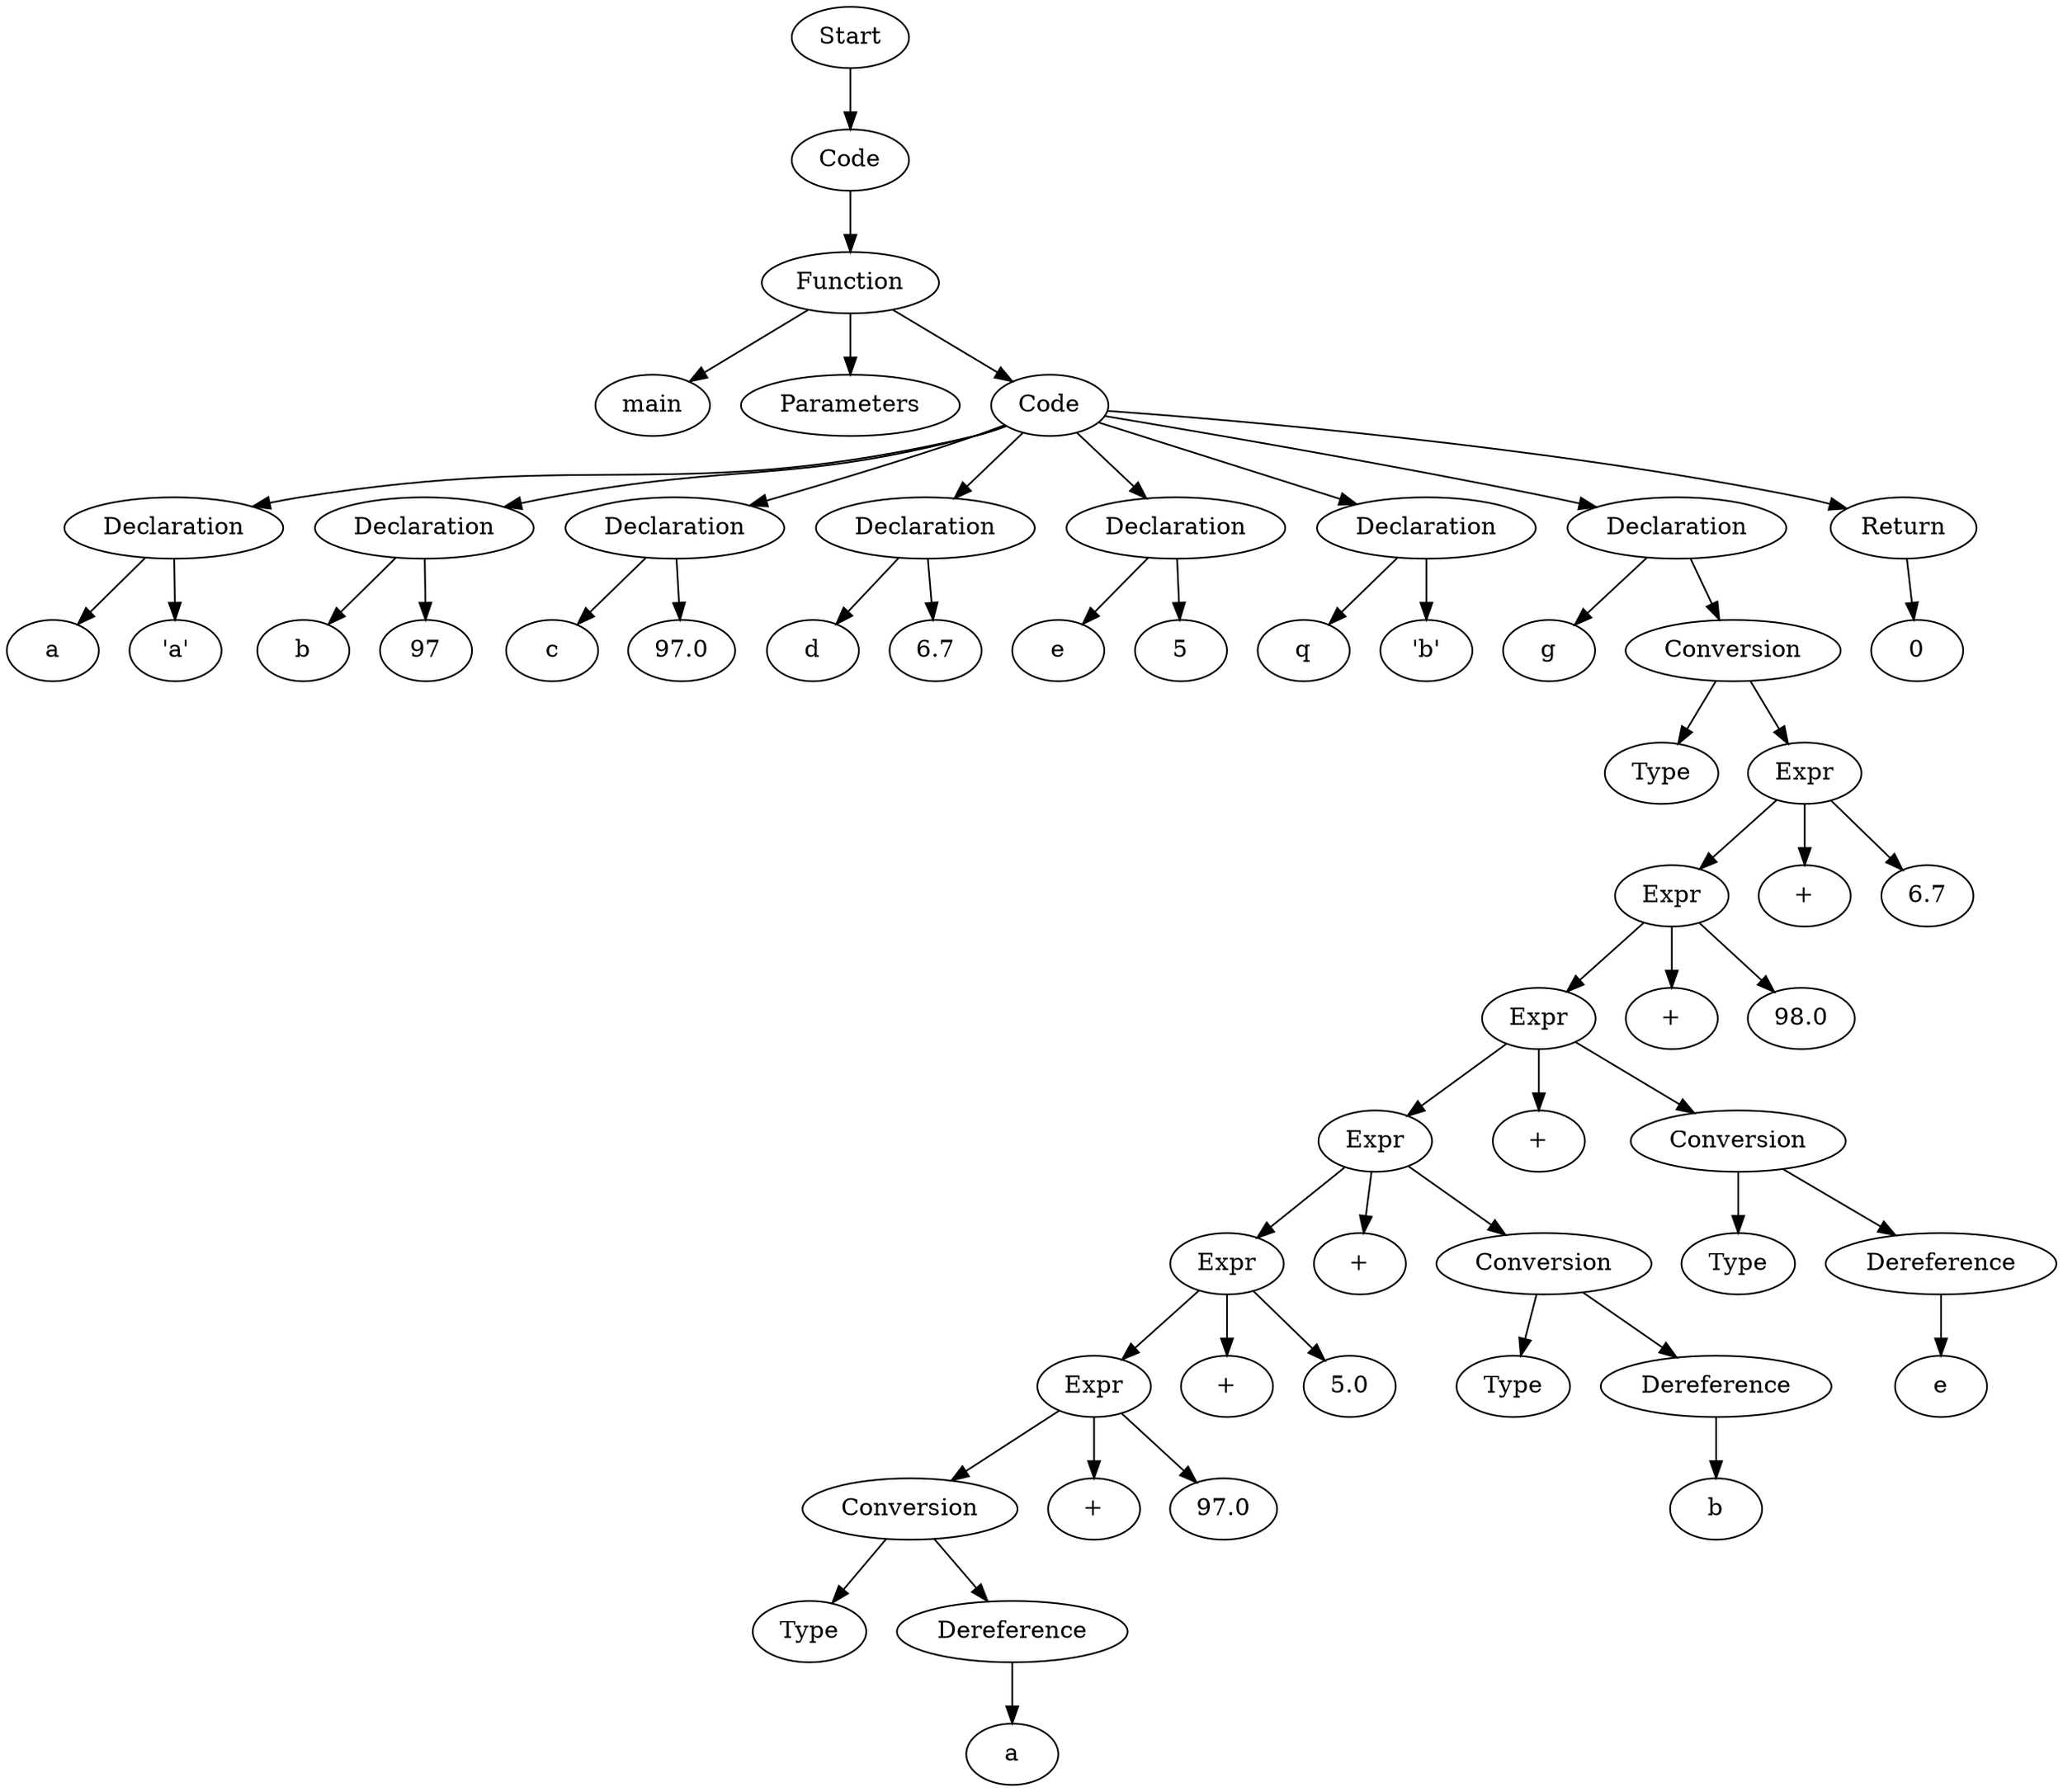 digraph AST {
  "132526799079168" [label="Start"];
  "132526799079168" -> "132526799078592";
  "132526799078592" [label="Code"];
  "132526799078592" -> "132526799081376";
  "132526799081376" [label="Function"];
  "132526799081376" -> "132526799081088";
  "132526799081376" -> "132526799080176";
  "132526799081376" -> "132526799079648";
  "132526799081088" [label="main"];
  "132526799080176" [label="Parameters"];
  "132526799079648" [label="Code"];
  "132526799079648" -> "132526799080368";
  "132526799079648" -> "132526799080752";
  "132526799079648" -> "132526799082288";
  "132526799079648" -> "132526799082720";
  "132526799079648" -> "132526799083152";
  "132526799079648" -> "132526799083584";
  "132526799079648" -> "132526799084016";
  "132526799079648" -> "132526799084832";
  "132526799080368" [label="Declaration"];
  "132526799080368" -> "132526799079936";
  "132526799080368" -> "132526799081472";
  "132526799079936" [label="a"];
  "132526799081472" [label="'a'"];
  "132526799080752" [label="Declaration"];
  "132526799080752" -> "132526799082048";
  "132526799080752" -> "132526799082192";
  "132526799082048" [label="b"];
  "132526799082192" [label="97"];
  "132526799082288" [label="Declaration"];
  "132526799082288" -> "132526799082480";
  "132526799082288" -> "132526799082624";
  "132526799082480" [label="c"];
  "132526799082624" [label="97.0"];
  "132526799082720" [label="Declaration"];
  "132526799082720" -> "132526799082912";
  "132526799082720" -> "132526799083056";
  "132526799082912" [label="d"];
  "132526799083056" [label="6.7"];
  "132526799083152" [label="Declaration"];
  "132526799083152" -> "132526799083344";
  "132526799083152" -> "132526799083488";
  "132526799083344" [label="e"];
  "132526799083488" [label="5"];
  "132526799083584" [label="Declaration"];
  "132526799083584" -> "132526799083776";
  "132526799083584" -> "132526799083920";
  "132526799083776" [label="q"];
  "132526799083920" [label="'b'"];
  "132526799084016" [label="Declaration"];
  "132526799084016" -> "132526799084208";
  "132526799084016" -> "132526799084352";
  "132526799084208" [label="g"];
  "132526799084352" [label="Conversion"];
  "132526799084352" -> "132526799084640";
  "132526799084352" -> "132526799084784";
  "132526799084640" [label="Type"];
  "132526799084784" [label="Expr"];
  "132526799084784" -> "132526799084976";
  "132526799084784" -> "132526799088576";
  "132526799084784" -> "132526799088720";
  "132526799084976" [label="Expr"];
  "132526799084976" -> "132526799085168";
  "132526799084976" -> "132526799088192";
  "132526799084976" -> "132526799088480";
  "132526799085168" [label="Expr"];
  "132526799085168" -> "132526799085360";
  "132526799085168" -> "132526799087424";
  "132526799085168" -> "132526799087712";
  "132526799085360" [label="Expr"];
  "132526799085360" -> "132526799026784";
  "132526799085360" -> "132526799086800";
  "132526799085360" -> "132526799086944";
  "132526799026784" [label="Expr"];
  "132526799026784" -> "132526799085456";
  "132526799026784" -> "132526799086560";
  "132526799026784" -> "132526799086704";
  "132526799085456" [label="Expr"];
  "132526799085456" -> "132526799085648";
  "132526799085456" -> "132526799086320";
  "132526799085456" -> "132526799086464";
  "132526799085648" [label="Conversion"];
  "132526799085648" -> "132526799085936";
  "132526799085648" -> "132526799086080";
  "132526799085936" [label="Type"];
  "132526799086080" [label="Dereference"];
  "132526799086080" -> "132526799086272";
  "132526799086272" [label="a"];
  "132526799086320" [label="+"];
  "132526799086464" [label="97.0"];
  "132526799086560" [label="+"];
  "132526799086704" [label="5.0"];
  "132526799086800" [label="+"];
  "132526799086944" [label="Conversion"];
  "132526799086944" -> "132526799087232";
  "132526799086944" -> "132526799087376";
  "132526799087232" [label="Type"];
  "132526799087376" [label="Dereference"];
  "132526799087376" -> "132526799087568";
  "132526799087568" [label="b"];
  "132526799087424" [label="+"];
  "132526799087712" [label="Conversion"];
  "132526799087712" -> "132526799088000";
  "132526799087712" -> "132526799088144";
  "132526799088000" [label="Type"];
  "132526799088144" [label="Dereference"];
  "132526799088144" -> "132526799088336";
  "132526799088336" [label="e"];
  "132526799088192" [label="+"];
  "132526799088480" [label="98.0"];
  "132526799088576" [label="+"];
  "132526799088720" [label="6.7"];
  "132526799084832" [label="Return"];
  "132526799084832" -> "132526799088912";
  "132526799088912" [label="0"];
}
